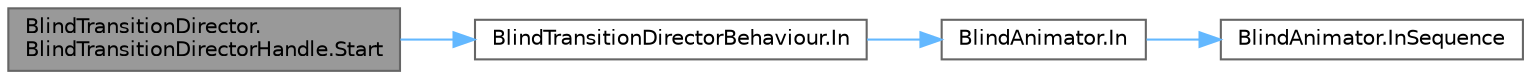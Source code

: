 digraph "BlindTransitionDirector.BlindTransitionDirectorHandle.Start"
{
 // LATEX_PDF_SIZE
  bgcolor="transparent";
  edge [fontname=Helvetica,fontsize=10,labelfontname=Helvetica,labelfontsize=10];
  node [fontname=Helvetica,fontsize=10,shape=box,height=0.2,width=0.4];
  rankdir="LR";
  Node1 [id="Node000001",label="BlindTransitionDirector.\lBlindTransitionDirectorHandle.Start",height=0.2,width=0.4,color="gray40", fillcolor="grey60", style="filled", fontcolor="black",tooltip=" "];
  Node1 -> Node2 [id="edge4_Node000001_Node000002",color="steelblue1",style="solid",tooltip=" "];
  Node2 [id="Node000002",label="BlindTransitionDirectorBehaviour.In",height=0.2,width=0.4,color="grey40", fillcolor="white", style="filled",URL="$class_blind_transition_director_behaviour.html#a1a6f0de1ec28d4945a3b040506fc7cd6",tooltip=" "];
  Node2 -> Node3 [id="edge5_Node000002_Node000003",color="steelblue1",style="solid",tooltip=" "];
  Node3 [id="Node000003",label="BlindAnimator.In",height=0.2,width=0.4,color="grey40", fillcolor="white", style="filled",URL="$class_blind_animator.html#a5762a7c4ed26951b48ab1d23c31e01d2",tooltip=" "];
  Node3 -> Node4 [id="edge6_Node000003_Node000004",color="steelblue1",style="solid",tooltip=" "];
  Node4 [id="Node000004",label="BlindAnimator.InSequence",height=0.2,width=0.4,color="grey40", fillcolor="white", style="filled",URL="$class_blind_animator.html#a86ca53985b27fcc071e64a1b16c58f6f",tooltip=" "];
}
